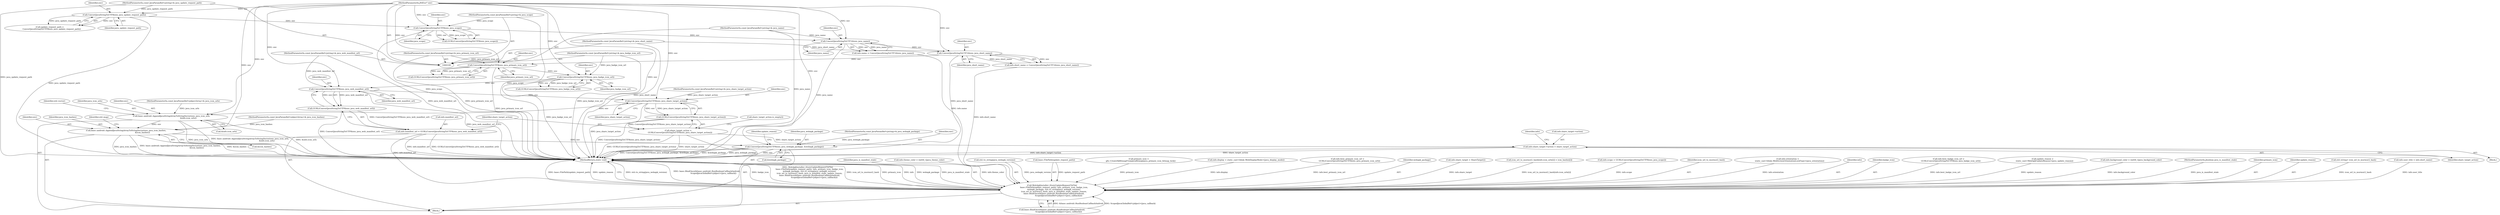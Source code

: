 digraph "0_Chrome_5da127a872b1e2c9fb1cf128ae309b4d6ce4e3ce@pointer" {
"1000215" [label="(Call,ConvertJavaStringToUTF8(env, java_web_manifest_url))"];
"1000207" [label="(Call,ConvertJavaStringToUTF8(env, java_badge_icon_url))"];
"1000199" [label="(Call,ConvertJavaStringToUTF8(env, java_primary_icon_url))"];
"1000156" [label="(Call,ConvertJavaStringToUTF16(env, java_short_name))"];
"1000149" [label="(Call,ConvertJavaStringToUTF16(env, java_name))"];
"1000142" [label="(Call,ConvertJavaStringToUTF8(env, java_scope))"];
"1000133" [label="(Call,ConvertJavaStringToUTF8(env, java_update_request_path))"];
"1000101" [label="(MethodParameterIn,JNIEnv* env)"];
"1000102" [label="(MethodParameterIn,const JavaParamRef<jstring>& java_update_request_path)"];
"1000104" [label="(MethodParameterIn,const JavaParamRef<jstring>& java_scope)"];
"1000105" [label="(MethodParameterIn,const JavaParamRef<jstring>& java_name)"];
"1000106" [label="(MethodParameterIn,const JavaParamRef<jstring>& java_short_name)"];
"1000107" [label="(MethodParameterIn,const JavaParamRef<jstring>& java_primary_icon_url)"];
"1000109" [label="(MethodParameterIn,const JavaParamRef<jstring>& java_badge_icon_url)"];
"1000121" [label="(MethodParameterIn,const JavaParamRef<jstring>& java_web_manifest_url)"];
"1000214" [label="(Call,GURL(ConvertJavaStringToUTF8(env, java_web_manifest_url)))"];
"1000210" [label="(Call,info.manifest_url = GURL(ConvertJavaStringToUTF8(env, java_web_manifest_url)))"];
"1000344" [label="(Call,WebApkInstaller::StoreUpdateRequestToFile(\n      base::FilePath(update_request_path), info, primary_icon, badge_icon,\n      webapk_package, std::to_string(java_webapk_version),\n      icon_url_to_murmur2_hash, java_is_manifest_stale, update_reason,\n      base::BindOnce(&base::android::RunBooleanCallbackAndroid,\n                     ScopedJavaGlobalRef<jobject>(java_callback))))"];
"1000222" [label="(Call,ConvertJavaStringToUTF8(env, java_share_target_action))"];
"1000221" [label="(Call,GURL(ConvertJavaStringToUTF8(env, java_share_target_action)))"];
"1000219" [label="(Call,share_target_action =\n      GURL(ConvertJavaStringToUTF8(env, java_share_target_action)))"];
"1000234" [label="(Call,info.share_target->action = share_target_action)"];
"1000271" [label="(Call,base::android::AppendJavaStringArrayToStringVector(env, java_icon_urls,\n                                                      &info.icon_urls))"];
"1000283" [label="(Call,base::android::AppendJavaStringArrayToStringVector(env, java_icon_hashes,\n                                                     &icon_hashes))"];
"1000333" [label="(Call,ConvertJavaStringToUTF8(env, java_webapk_package, &webapk_package))"];
"1000334" [label="(Identifier,env)"];
"1000354" [label="(Identifier,java_is_manifest_stale)"];
"1000228" [label="(Block,)"];
"1000180" [label="(Call,info.theme_color = (int64_t)java_theme_color)"];
"1000272" [label="(Identifier,env)"];
"1000142" [label="(Call,ConvertJavaStringToUTF8(env, java_scope))"];
"1000105" [label="(MethodParameterIn,const JavaParamRef<jstring>& java_name)"];
"1000235" [label="(Call,info.share_target->action)"];
"1000150" [label="(Identifier,env)"];
"1000216" [label="(Identifier,env)"];
"1000351" [label="(Call,std::to_string(java_webapk_version))"];
"1000111" [label="(MethodParameterIn,const JavaParamRef<jobjectArray>& java_icon_urls)"];
"1000106" [label="(MethodParameterIn,const JavaParamRef<jstring>& java_short_name)"];
"1000112" [label="(MethodParameterIn,const JavaParamRef<jobjectArray>& java_icon_hashes)"];
"1000198" [label="(Call,GURL(ConvertJavaStringToUTF8(env, java_primary_icon_url)))"];
"1000145" [label="(Call,info.name = ConvertJavaStringToUTF16(env, java_name))"];
"1000340" [label="(Identifier,update_reason)"];
"1000104" [label="(MethodParameterIn,const JavaParamRef<jstring>& java_scope)"];
"1000364" [label="(MethodReturn,static void)"];
"1000345" [label="(Call,base::FilePath(update_request_path))"];
"1000318" [label="(Call,primary_icon =\n      gfx::CreateSkBitmapFromJavaBitmap(java_primary_icon_bitmap_lock))"];
"1000217" [label="(Identifier,java_web_manifest_url)"];
"1000166" [label="(Call,info.display = static_cast<blink::WebDisplayMode>(java_display_mode))"];
"1000335" [label="(Identifier,java_webapk_package)"];
"1000121" [label="(MethodParameterIn,const JavaParamRef<jstring>& java_web_manifest_url)"];
"1000194" [label="(Call,info.best_primary_icon_url =\n      GURL(ConvertJavaStringToUTF8(env, java_primary_icon_url)))"];
"1000210" [label="(Call,info.manifest_url = GURL(ConvertJavaStringToUTF8(env, java_web_manifest_url)))"];
"1000350" [label="(Identifier,webapk_package)"];
"1000344" [label="(Call,WebApkInstaller::StoreUpdateRequestToFile(\n      base::FilePath(update_request_path), info, primary_icon, badge_icon,\n      webapk_package, std::to_string(java_webapk_version),\n      icon_url_to_murmur2_hash, java_is_manifest_stale, update_reason,\n      base::BindOnce(&base::android::RunBooleanCallbackAndroid,\n                     ScopedJavaGlobalRef<jobject>(java_callback))))"];
"1000101" [label="(MethodParameterIn,JNIEnv* env)"];
"1000141" [label="(Call,GURL(ConvertJavaStringToUTF8(env, java_scope)))"];
"1000156" [label="(Call,ConvertJavaStringToUTF16(env, java_short_name))"];
"1000135" [label="(Identifier,java_update_request_path)"];
"1000284" [label="(Identifier,env)"];
"1000219" [label="(Call,share_target_action =\n      GURL(ConvertJavaStringToUTF8(env, java_share_target_action)))"];
"1000209" [label="(Identifier,java_badge_icon_url)"];
"1000240" [label="(Identifier,share_target_action)"];
"1000222" [label="(Call,ConvertJavaStringToUTF8(env, java_share_target_action))"];
"1000229" [label="(Call,info.share_target = ShareTarget())"];
"1000274" [label="(Call,&info.icon_urls)"];
"1000134" [label="(Identifier,env)"];
"1000220" [label="(Identifier,share_target_action)"];
"1000305" [label="(Call,icon_url_to_murmur2_hash[info.icon_urls[i]] = icon_hashes[i])"];
"1000152" [label="(Call,info.short_name = ConvertJavaStringToUTF16(env, java_short_name))"];
"1000207" [label="(Call,ConvertJavaStringToUTF8(env, java_badge_icon_url))"];
"1000199" [label="(Call,ConvertJavaStringToUTF8(env, java_primary_icon_url))"];
"1000158" [label="(Identifier,java_short_name)"];
"1000214" [label="(Call,GURL(ConvertJavaStringToUTF8(env, java_web_manifest_url)))"];
"1000137" [label="(Call,info.scope = GURL(ConvertJavaStringToUTF8(env, java_scope)))"];
"1000285" [label="(Identifier,java_icon_hashes)"];
"1000234" [label="(Call,info.share_target->action = share_target_action)"];
"1000279" [label="(Identifier,std::vector)"];
"1000143" [label="(Identifier,env)"];
"1000336" [label="(Call,&webapk_package)"];
"1000117" [label="(MethodParameterIn,const JavaParamRef<jstring>& java_share_target_action)"];
"1000283" [label="(Call,base::android::AppendJavaStringArrayToStringVector(env, java_icon_hashes,\n                                                     &icon_hashes))"];
"1000353" [label="(Identifier,icon_url_to_murmur2_hash)"];
"1000173" [label="(Call,info.orientation =\n      static_cast<blink::WebScreenOrientationLockType>(java_orientation))"];
"1000223" [label="(Identifier,env)"];
"1000151" [label="(Identifier,java_name)"];
"1000206" [label="(Call,GURL(ConvertJavaStringToUTF8(env, java_badge_icon_url)))"];
"1000347" [label="(Identifier,info)"];
"1000349" [label="(Identifier,badge_icon)"];
"1000356" [label="(Call,base::BindOnce(&base::android::RunBooleanCallbackAndroid,\n                     ScopedJavaGlobalRef<jobject>(java_callback)))"];
"1000107" [label="(MethodParameterIn,const JavaParamRef<jstring>& java_primary_icon_url)"];
"1000202" [label="(Call,info.best_badge_icon_url =\n       GURL(ConvertJavaStringToUTF8(env, java_badge_icon_url)))"];
"1000211" [label="(Call,info.manifest_url)"];
"1000149" [label="(Call,ConvertJavaStringToUTF16(env, java_name))"];
"1000339" [label="(Call,update_reason =\n      static_cast<WebApkUpdateReason>(java_update_reason))"];
"1000122" [label="(MethodParameterIn,const JavaParamRef<jstring>& java_webapk_package)"];
"1000187" [label="(Call,info.background_color = (int64_t)java_background_color)"];
"1000102" [label="(MethodParameterIn,const JavaParamRef<jstring>& java_update_request_path)"];
"1000333" [label="(Call,ConvertJavaStringToUTF8(env, java_webapk_package, &webapk_package))"];
"1000127" [label="(Block,)"];
"1000286" [label="(Call,&icon_hashes)"];
"1000109" [label="(MethodParameterIn,const JavaParamRef<jstring>& java_badge_icon_url)"];
"1000124" [label="(MethodParameterIn,jboolean java_is_manifest_stale)"];
"1000144" [label="(Identifier,java_scope)"];
"1000157" [label="(Identifier,env)"];
"1000200" [label="(Identifier,env)"];
"1000348" [label="(Identifier,primary_icon)"];
"1000273" [label="(Identifier,java_icon_urls)"];
"1000227" [label="(Call,share_target_action.is_empty())"];
"1000355" [label="(Identifier,update_reason)"];
"1000131" [label="(Call,update_request_path =\n      ConvertJavaStringToUTF8(env, java_update_request_path))"];
"1000290" [label="(Identifier,std::map)"];
"1000133" [label="(Call,ConvertJavaStringToUTF8(env, java_update_request_path))"];
"1000221" [label="(Call,GURL(ConvertJavaStringToUTF8(env, java_share_target_action)))"];
"1000271" [label="(Call,base::android::AppendJavaStringArrayToStringVector(env, java_icon_urls,\n                                                      &info.icon_urls))"];
"1000292" [label="(Call,std::string> icon_url_to_murmur2_hash)"];
"1000201" [label="(Identifier,java_primary_icon_url)"];
"1000224" [label="(Identifier,java_share_target_action)"];
"1000159" [label="(Call,info.user_title = info.short_name)"];
"1000245" [label="(Identifier,info)"];
"1000208" [label="(Identifier,env)"];
"1000215" [label="(Call,ConvertJavaStringToUTF8(env, java_web_manifest_url))"];
"1000215" -> "1000214"  [label="AST: "];
"1000215" -> "1000217"  [label="CFG: "];
"1000216" -> "1000215"  [label="AST: "];
"1000217" -> "1000215"  [label="AST: "];
"1000214" -> "1000215"  [label="CFG: "];
"1000215" -> "1000364"  [label="DDG: java_web_manifest_url"];
"1000215" -> "1000214"  [label="DDG: env"];
"1000215" -> "1000214"  [label="DDG: java_web_manifest_url"];
"1000207" -> "1000215"  [label="DDG: env"];
"1000101" -> "1000215"  [label="DDG: env"];
"1000121" -> "1000215"  [label="DDG: java_web_manifest_url"];
"1000215" -> "1000222"  [label="DDG: env"];
"1000207" -> "1000206"  [label="AST: "];
"1000207" -> "1000209"  [label="CFG: "];
"1000208" -> "1000207"  [label="AST: "];
"1000209" -> "1000207"  [label="AST: "];
"1000206" -> "1000207"  [label="CFG: "];
"1000207" -> "1000364"  [label="DDG: java_badge_icon_url"];
"1000207" -> "1000206"  [label="DDG: env"];
"1000207" -> "1000206"  [label="DDG: java_badge_icon_url"];
"1000199" -> "1000207"  [label="DDG: env"];
"1000101" -> "1000207"  [label="DDG: env"];
"1000109" -> "1000207"  [label="DDG: java_badge_icon_url"];
"1000199" -> "1000198"  [label="AST: "];
"1000199" -> "1000201"  [label="CFG: "];
"1000200" -> "1000199"  [label="AST: "];
"1000201" -> "1000199"  [label="AST: "];
"1000198" -> "1000199"  [label="CFG: "];
"1000199" -> "1000364"  [label="DDG: java_primary_icon_url"];
"1000199" -> "1000198"  [label="DDG: env"];
"1000199" -> "1000198"  [label="DDG: java_primary_icon_url"];
"1000156" -> "1000199"  [label="DDG: env"];
"1000101" -> "1000199"  [label="DDG: env"];
"1000107" -> "1000199"  [label="DDG: java_primary_icon_url"];
"1000156" -> "1000152"  [label="AST: "];
"1000156" -> "1000158"  [label="CFG: "];
"1000157" -> "1000156"  [label="AST: "];
"1000158" -> "1000156"  [label="AST: "];
"1000152" -> "1000156"  [label="CFG: "];
"1000156" -> "1000364"  [label="DDG: java_short_name"];
"1000156" -> "1000152"  [label="DDG: env"];
"1000156" -> "1000152"  [label="DDG: java_short_name"];
"1000149" -> "1000156"  [label="DDG: env"];
"1000101" -> "1000156"  [label="DDG: env"];
"1000106" -> "1000156"  [label="DDG: java_short_name"];
"1000149" -> "1000145"  [label="AST: "];
"1000149" -> "1000151"  [label="CFG: "];
"1000150" -> "1000149"  [label="AST: "];
"1000151" -> "1000149"  [label="AST: "];
"1000145" -> "1000149"  [label="CFG: "];
"1000149" -> "1000364"  [label="DDG: java_name"];
"1000149" -> "1000145"  [label="DDG: env"];
"1000149" -> "1000145"  [label="DDG: java_name"];
"1000142" -> "1000149"  [label="DDG: env"];
"1000101" -> "1000149"  [label="DDG: env"];
"1000105" -> "1000149"  [label="DDG: java_name"];
"1000142" -> "1000141"  [label="AST: "];
"1000142" -> "1000144"  [label="CFG: "];
"1000143" -> "1000142"  [label="AST: "];
"1000144" -> "1000142"  [label="AST: "];
"1000141" -> "1000142"  [label="CFG: "];
"1000142" -> "1000364"  [label="DDG: java_scope"];
"1000142" -> "1000141"  [label="DDG: env"];
"1000142" -> "1000141"  [label="DDG: java_scope"];
"1000133" -> "1000142"  [label="DDG: env"];
"1000101" -> "1000142"  [label="DDG: env"];
"1000104" -> "1000142"  [label="DDG: java_scope"];
"1000133" -> "1000131"  [label="AST: "];
"1000133" -> "1000135"  [label="CFG: "];
"1000134" -> "1000133"  [label="AST: "];
"1000135" -> "1000133"  [label="AST: "];
"1000131" -> "1000133"  [label="CFG: "];
"1000133" -> "1000364"  [label="DDG: java_update_request_path"];
"1000133" -> "1000131"  [label="DDG: env"];
"1000133" -> "1000131"  [label="DDG: java_update_request_path"];
"1000101" -> "1000133"  [label="DDG: env"];
"1000102" -> "1000133"  [label="DDG: java_update_request_path"];
"1000101" -> "1000100"  [label="AST: "];
"1000101" -> "1000364"  [label="DDG: env"];
"1000101" -> "1000222"  [label="DDG: env"];
"1000101" -> "1000271"  [label="DDG: env"];
"1000101" -> "1000283"  [label="DDG: env"];
"1000101" -> "1000333"  [label="DDG: env"];
"1000102" -> "1000100"  [label="AST: "];
"1000102" -> "1000364"  [label="DDG: java_update_request_path"];
"1000104" -> "1000100"  [label="AST: "];
"1000104" -> "1000364"  [label="DDG: java_scope"];
"1000105" -> "1000100"  [label="AST: "];
"1000105" -> "1000364"  [label="DDG: java_name"];
"1000106" -> "1000100"  [label="AST: "];
"1000106" -> "1000364"  [label="DDG: java_short_name"];
"1000107" -> "1000100"  [label="AST: "];
"1000107" -> "1000364"  [label="DDG: java_primary_icon_url"];
"1000109" -> "1000100"  [label="AST: "];
"1000109" -> "1000364"  [label="DDG: java_badge_icon_url"];
"1000121" -> "1000100"  [label="AST: "];
"1000121" -> "1000364"  [label="DDG: java_web_manifest_url"];
"1000214" -> "1000210"  [label="AST: "];
"1000210" -> "1000214"  [label="CFG: "];
"1000214" -> "1000364"  [label="DDG: ConvertJavaStringToUTF8(env, java_web_manifest_url)"];
"1000214" -> "1000210"  [label="DDG: ConvertJavaStringToUTF8(env, java_web_manifest_url)"];
"1000210" -> "1000127"  [label="AST: "];
"1000211" -> "1000210"  [label="AST: "];
"1000220" -> "1000210"  [label="CFG: "];
"1000210" -> "1000364"  [label="DDG: GURL(ConvertJavaStringToUTF8(env, java_web_manifest_url))"];
"1000210" -> "1000364"  [label="DDG: info.manifest_url"];
"1000210" -> "1000344"  [label="DDG: info.manifest_url"];
"1000344" -> "1000127"  [label="AST: "];
"1000344" -> "1000356"  [label="CFG: "];
"1000345" -> "1000344"  [label="AST: "];
"1000347" -> "1000344"  [label="AST: "];
"1000348" -> "1000344"  [label="AST: "];
"1000349" -> "1000344"  [label="AST: "];
"1000350" -> "1000344"  [label="AST: "];
"1000351" -> "1000344"  [label="AST: "];
"1000353" -> "1000344"  [label="AST: "];
"1000354" -> "1000344"  [label="AST: "];
"1000355" -> "1000344"  [label="AST: "];
"1000356" -> "1000344"  [label="AST: "];
"1000364" -> "1000344"  [label="CFG: "];
"1000344" -> "1000364"  [label="DDG: std::to_string(java_webapk_version)"];
"1000344" -> "1000364"  [label="DDG: base::BindOnce(&base::android::RunBooleanCallbackAndroid,\n                     ScopedJavaGlobalRef<jobject>(java_callback))"];
"1000344" -> "1000364"  [label="DDG: badge_icon"];
"1000344" -> "1000364"  [label="DDG: WebApkInstaller::StoreUpdateRequestToFile(\n      base::FilePath(update_request_path), info, primary_icon, badge_icon,\n      webapk_package, std::to_string(java_webapk_version),\n      icon_url_to_murmur2_hash, java_is_manifest_stale, update_reason,\n      base::BindOnce(&base::android::RunBooleanCallbackAndroid,\n                     ScopedJavaGlobalRef<jobject>(java_callback)))"];
"1000344" -> "1000364"  [label="DDG: icon_url_to_murmur2_hash"];
"1000344" -> "1000364"  [label="DDG: primary_icon"];
"1000344" -> "1000364"  [label="DDG: info"];
"1000344" -> "1000364"  [label="DDG: webapk_package"];
"1000344" -> "1000364"  [label="DDG: java_is_manifest_stale"];
"1000344" -> "1000364"  [label="DDG: base::FilePath(update_request_path)"];
"1000344" -> "1000364"  [label="DDG: update_reason"];
"1000345" -> "1000344"  [label="DDG: update_request_path"];
"1000187" -> "1000344"  [label="DDG: info.background_color"];
"1000159" -> "1000344"  [label="DDG: info.user_title"];
"1000194" -> "1000344"  [label="DDG: info.best_primary_icon_url"];
"1000166" -> "1000344"  [label="DDG: info.display"];
"1000180" -> "1000344"  [label="DDG: info.theme_color"];
"1000202" -> "1000344"  [label="DDG: info.best_badge_icon_url"];
"1000229" -> "1000344"  [label="DDG: info.share_target"];
"1000137" -> "1000344"  [label="DDG: info.scope"];
"1000173" -> "1000344"  [label="DDG: info.orientation"];
"1000145" -> "1000344"  [label="DDG: info.name"];
"1000152" -> "1000344"  [label="DDG: info.short_name"];
"1000318" -> "1000344"  [label="DDG: primary_icon"];
"1000351" -> "1000344"  [label="DDG: java_webapk_version"];
"1000292" -> "1000344"  [label="DDG: icon_url_to_murmur2_hash"];
"1000305" -> "1000344"  [label="DDG: icon_url_to_murmur2_hash[info.icon_urls[i]]"];
"1000124" -> "1000344"  [label="DDG: java_is_manifest_stale"];
"1000339" -> "1000344"  [label="DDG: update_reason"];
"1000356" -> "1000344"  [label="DDG: &base::android::RunBooleanCallbackAndroid"];
"1000356" -> "1000344"  [label="DDG: ScopedJavaGlobalRef<jobject>(java_callback)"];
"1000222" -> "1000221"  [label="AST: "];
"1000222" -> "1000224"  [label="CFG: "];
"1000223" -> "1000222"  [label="AST: "];
"1000224" -> "1000222"  [label="AST: "];
"1000221" -> "1000222"  [label="CFG: "];
"1000222" -> "1000364"  [label="DDG: java_share_target_action"];
"1000222" -> "1000221"  [label="DDG: env"];
"1000222" -> "1000221"  [label="DDG: java_share_target_action"];
"1000117" -> "1000222"  [label="DDG: java_share_target_action"];
"1000222" -> "1000271"  [label="DDG: env"];
"1000221" -> "1000219"  [label="AST: "];
"1000219" -> "1000221"  [label="CFG: "];
"1000221" -> "1000364"  [label="DDG: ConvertJavaStringToUTF8(env, java_share_target_action)"];
"1000221" -> "1000219"  [label="DDG: ConvertJavaStringToUTF8(env, java_share_target_action)"];
"1000219" -> "1000127"  [label="AST: "];
"1000220" -> "1000219"  [label="AST: "];
"1000227" -> "1000219"  [label="CFG: "];
"1000219" -> "1000364"  [label="DDG: GURL(ConvertJavaStringToUTF8(env, java_share_target_action))"];
"1000219" -> "1000364"  [label="DDG: share_target_action"];
"1000219" -> "1000234"  [label="DDG: share_target_action"];
"1000234" -> "1000228"  [label="AST: "];
"1000234" -> "1000240"  [label="CFG: "];
"1000235" -> "1000234"  [label="AST: "];
"1000240" -> "1000234"  [label="AST: "];
"1000245" -> "1000234"  [label="CFG: "];
"1000234" -> "1000364"  [label="DDG: info.share_target->action"];
"1000234" -> "1000364"  [label="DDG: share_target_action"];
"1000271" -> "1000127"  [label="AST: "];
"1000271" -> "1000274"  [label="CFG: "];
"1000272" -> "1000271"  [label="AST: "];
"1000273" -> "1000271"  [label="AST: "];
"1000274" -> "1000271"  [label="AST: "];
"1000279" -> "1000271"  [label="CFG: "];
"1000271" -> "1000364"  [label="DDG: &info.icon_urls"];
"1000271" -> "1000364"  [label="DDG: java_icon_urls"];
"1000271" -> "1000364"  [label="DDG: base::android::AppendJavaStringArrayToStringVector(env, java_icon_urls,\n                                                      &info.icon_urls)"];
"1000111" -> "1000271"  [label="DDG: java_icon_urls"];
"1000271" -> "1000283"  [label="DDG: env"];
"1000283" -> "1000127"  [label="AST: "];
"1000283" -> "1000286"  [label="CFG: "];
"1000284" -> "1000283"  [label="AST: "];
"1000285" -> "1000283"  [label="AST: "];
"1000286" -> "1000283"  [label="AST: "];
"1000290" -> "1000283"  [label="CFG: "];
"1000283" -> "1000364"  [label="DDG: &icon_hashes"];
"1000283" -> "1000364"  [label="DDG: java_icon_hashes"];
"1000283" -> "1000364"  [label="DDG: base::android::AppendJavaStringArrayToStringVector(env, java_icon_hashes,\n                                                     &icon_hashes)"];
"1000112" -> "1000283"  [label="DDG: java_icon_hashes"];
"1000283" -> "1000333"  [label="DDG: env"];
"1000333" -> "1000127"  [label="AST: "];
"1000333" -> "1000336"  [label="CFG: "];
"1000334" -> "1000333"  [label="AST: "];
"1000335" -> "1000333"  [label="AST: "];
"1000336" -> "1000333"  [label="AST: "];
"1000340" -> "1000333"  [label="CFG: "];
"1000333" -> "1000364"  [label="DDG: env"];
"1000333" -> "1000364"  [label="DDG: ConvertJavaStringToUTF8(env, java_webapk_package, &webapk_package)"];
"1000333" -> "1000364"  [label="DDG: &webapk_package"];
"1000333" -> "1000364"  [label="DDG: java_webapk_package"];
"1000122" -> "1000333"  [label="DDG: java_webapk_package"];
}
